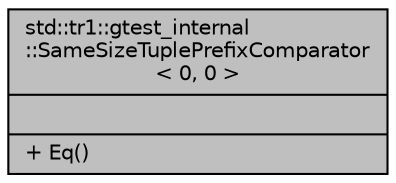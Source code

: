 digraph "std::tr1::gtest_internal::SameSizeTuplePrefixComparator&lt; 0, 0 &gt;"
{
 // LATEX_PDF_SIZE
  edge [fontname="Helvetica",fontsize="10",labelfontname="Helvetica",labelfontsize="10"];
  node [fontname="Helvetica",fontsize="10",shape=record];
  Node1 [label="{std::tr1::gtest_internal\l::SameSizeTuplePrefixComparator\l\< 0, 0 \>\n||+ Eq()\l}",height=0.2,width=0.4,color="black", fillcolor="grey75", style="filled", fontcolor="black",tooltip=" "];
}
